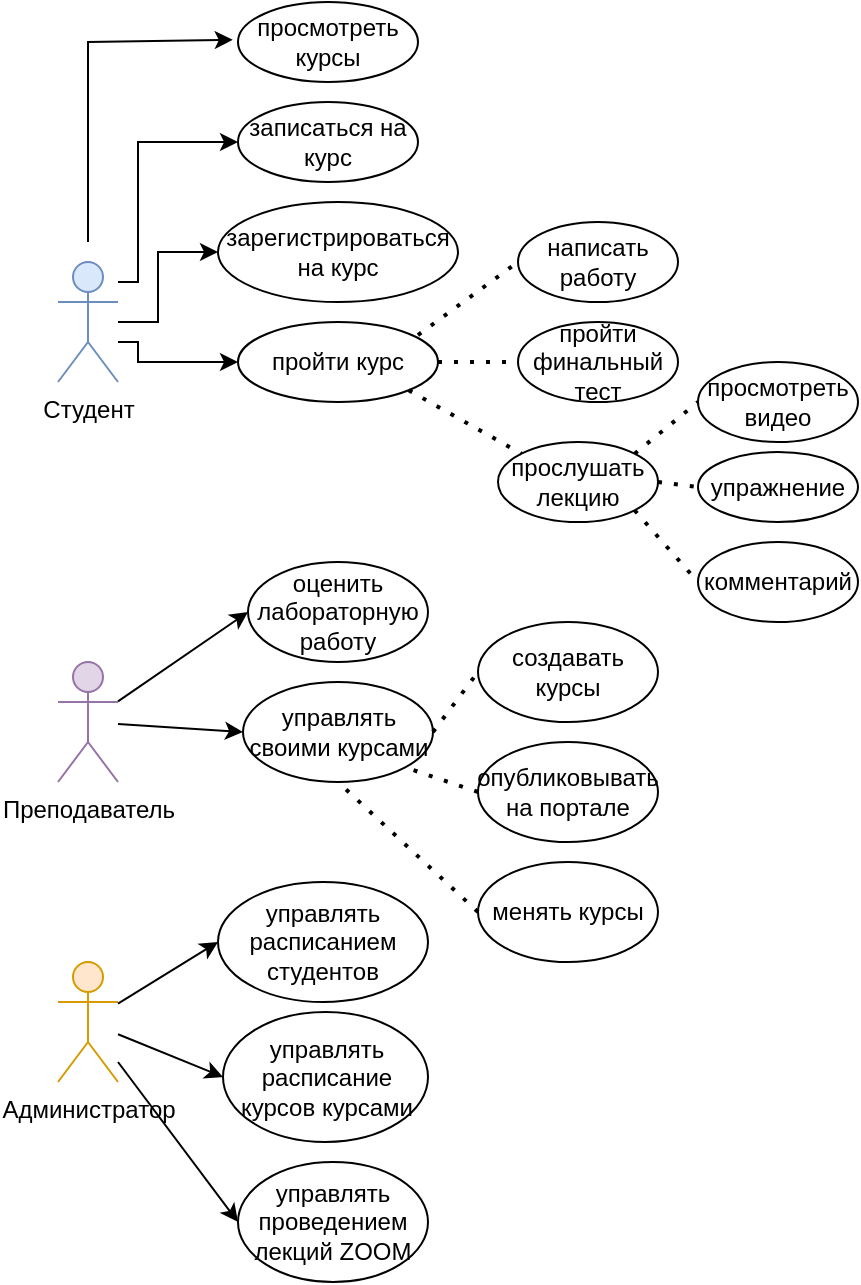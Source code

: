 <mxfile version="27.0.6">
  <diagram name="Page-1" id="VEjF-hhevNHBmqu4Ifw0">
    <mxGraphModel dx="1388" dy="613" grid="1" gridSize="10" guides="1" tooltips="1" connect="1" arrows="1" fold="1" page="1" pageScale="1" pageWidth="850" pageHeight="1100" math="0" shadow="0">
      <root>
        <mxCell id="0" />
        <mxCell id="1" parent="0" />
        <mxCell id="d9-vNrPwo5r6UpcI0n2--12" style="edgeStyle=orthogonalEdgeStyle;rounded=0;orthogonalLoop=1;jettySize=auto;html=1;entryX=0;entryY=0.5;entryDx=0;entryDy=0;" edge="1" parent="1" source="d9-vNrPwo5r6UpcI0n2--1" target="d9-vNrPwo5r6UpcI0n2--11">
          <mxGeometry relative="1" as="geometry">
            <Array as="points">
              <mxPoint x="90" y="160" />
              <mxPoint x="90" y="90" />
            </Array>
          </mxGeometry>
        </mxCell>
        <mxCell id="d9-vNrPwo5r6UpcI0n2--15" style="edgeStyle=orthogonalEdgeStyle;rounded=0;orthogonalLoop=1;jettySize=auto;html=1;entryX=0;entryY=0.5;entryDx=0;entryDy=0;" edge="1" parent="1" source="d9-vNrPwo5r6UpcI0n2--1" target="d9-vNrPwo5r6UpcI0n2--13">
          <mxGeometry relative="1" as="geometry">
            <Array as="points">
              <mxPoint x="100" y="180" />
              <mxPoint x="100" y="145" />
            </Array>
          </mxGeometry>
        </mxCell>
        <mxCell id="d9-vNrPwo5r6UpcI0n2--16" style="edgeStyle=orthogonalEdgeStyle;rounded=0;orthogonalLoop=1;jettySize=auto;html=1;entryX=0;entryY=0.5;entryDx=0;entryDy=0;" edge="1" parent="1" source="d9-vNrPwo5r6UpcI0n2--1" target="d9-vNrPwo5r6UpcI0n2--14">
          <mxGeometry relative="1" as="geometry">
            <Array as="points">
              <mxPoint x="90" y="190" />
              <mxPoint x="90" y="200" />
            </Array>
          </mxGeometry>
        </mxCell>
        <mxCell id="d9-vNrPwo5r6UpcI0n2--1" value="Студент&lt;div&gt;&lt;br&gt;&lt;/div&gt;" style="shape=umlActor;verticalLabelPosition=bottom;verticalAlign=top;html=1;outlineConnect=0;fillColor=#dae8fc;strokeColor=#6c8ebf;" vertex="1" parent="1">
          <mxGeometry x="50" y="150" width="30" height="60" as="geometry" />
        </mxCell>
        <mxCell id="d9-vNrPwo5r6UpcI0n2--2" value="просмотреть курсы" style="ellipse;whiteSpace=wrap;html=1;" vertex="1" parent="1">
          <mxGeometry x="140" y="20" width="90" height="40" as="geometry" />
        </mxCell>
        <mxCell id="d9-vNrPwo5r6UpcI0n2--4" value="" style="endArrow=classic;html=1;rounded=0;entryX=-0.029;entryY=0.472;entryDx=0;entryDy=0;entryPerimeter=0;" edge="1" parent="1" target="d9-vNrPwo5r6UpcI0n2--2">
          <mxGeometry width="50" height="50" relative="1" as="geometry">
            <mxPoint x="65" y="140" as="sourcePoint" />
            <mxPoint x="240" y="130" as="targetPoint" />
            <Array as="points">
              <mxPoint x="65" y="40" />
            </Array>
          </mxGeometry>
        </mxCell>
        <mxCell id="d9-vNrPwo5r6UpcI0n2--5" style="edgeStyle=orthogonalEdgeStyle;rounded=0;orthogonalLoop=1;jettySize=auto;html=1;exitX=0.5;exitY=1;exitDx=0;exitDy=0;" edge="1" parent="1" source="d9-vNrPwo5r6UpcI0n2--2" target="d9-vNrPwo5r6UpcI0n2--2">
          <mxGeometry relative="1" as="geometry" />
        </mxCell>
        <mxCell id="d9-vNrPwo5r6UpcI0n2--11" value="записаться на курс" style="ellipse;whiteSpace=wrap;html=1;" vertex="1" parent="1">
          <mxGeometry x="140" y="70" width="90" height="40" as="geometry" />
        </mxCell>
        <mxCell id="d9-vNrPwo5r6UpcI0n2--13" value="зарегистрироваться на курс" style="ellipse;whiteSpace=wrap;html=1;" vertex="1" parent="1">
          <mxGeometry x="130" y="120" width="120" height="50" as="geometry" />
        </mxCell>
        <mxCell id="d9-vNrPwo5r6UpcI0n2--14" value="пройти курс" style="ellipse;whiteSpace=wrap;html=1;" vertex="1" parent="1">
          <mxGeometry x="140" y="180" width="100" height="40" as="geometry" />
        </mxCell>
        <mxCell id="d9-vNrPwo5r6UpcI0n2--17" value="написать работу" style="ellipse;whiteSpace=wrap;html=1;" vertex="1" parent="1">
          <mxGeometry x="280" y="130" width="80" height="40" as="geometry" />
        </mxCell>
        <mxCell id="d9-vNrPwo5r6UpcI0n2--18" value="пройти финальный тест" style="ellipse;whiteSpace=wrap;html=1;" vertex="1" parent="1">
          <mxGeometry x="280" y="180" width="80" height="40" as="geometry" />
        </mxCell>
        <mxCell id="d9-vNrPwo5r6UpcI0n2--19" value="прослушать лекцию" style="ellipse;whiteSpace=wrap;html=1;" vertex="1" parent="1">
          <mxGeometry x="270" y="240" width="80" height="40" as="geometry" />
        </mxCell>
        <mxCell id="d9-vNrPwo5r6UpcI0n2--20" value="" style="endArrow=none;dashed=1;html=1;dashPattern=1 3;strokeWidth=2;rounded=0;entryX=0;entryY=0.5;entryDx=0;entryDy=0;exitX=0.9;exitY=0.163;exitDx=0;exitDy=0;exitPerimeter=0;" edge="1" parent="1" source="d9-vNrPwo5r6UpcI0n2--14" target="d9-vNrPwo5r6UpcI0n2--17">
          <mxGeometry width="50" height="50" relative="1" as="geometry">
            <mxPoint x="220" y="190" as="sourcePoint" />
            <mxPoint x="270" y="140" as="targetPoint" />
          </mxGeometry>
        </mxCell>
        <mxCell id="d9-vNrPwo5r6UpcI0n2--21" value="" style="endArrow=none;dashed=1;html=1;dashPattern=1 3;strokeWidth=2;rounded=0;exitX=1;exitY=0.5;exitDx=0;exitDy=0;entryX=0;entryY=0.5;entryDx=0;entryDy=0;" edge="1" parent="1" source="d9-vNrPwo5r6UpcI0n2--14" target="d9-vNrPwo5r6UpcI0n2--18">
          <mxGeometry width="50" height="50" relative="1" as="geometry">
            <mxPoint x="220" y="190" as="sourcePoint" />
            <mxPoint x="270" y="140" as="targetPoint" />
          </mxGeometry>
        </mxCell>
        <mxCell id="d9-vNrPwo5r6UpcI0n2--22" value="" style="endArrow=none;dashed=1;html=1;dashPattern=1 3;strokeWidth=2;rounded=0;exitX=1;exitY=1;exitDx=0;exitDy=0;entryX=0;entryY=0;entryDx=0;entryDy=0;" edge="1" parent="1" source="d9-vNrPwo5r6UpcI0n2--14" target="d9-vNrPwo5r6UpcI0n2--19">
          <mxGeometry width="50" height="50" relative="1" as="geometry">
            <mxPoint x="220" y="190" as="sourcePoint" />
            <mxPoint x="270" y="140" as="targetPoint" />
          </mxGeometry>
        </mxCell>
        <mxCell id="d9-vNrPwo5r6UpcI0n2--23" value="просмотреть видео" style="ellipse;whiteSpace=wrap;html=1;" vertex="1" parent="1">
          <mxGeometry x="370" y="200" width="80" height="40" as="geometry" />
        </mxCell>
        <mxCell id="d9-vNrPwo5r6UpcI0n2--24" value="упражнение" style="ellipse;whiteSpace=wrap;html=1;" vertex="1" parent="1">
          <mxGeometry x="370" y="245" width="80" height="35" as="geometry" />
        </mxCell>
        <mxCell id="d9-vNrPwo5r6UpcI0n2--25" value="комментарий" style="ellipse;whiteSpace=wrap;html=1;" vertex="1" parent="1">
          <mxGeometry x="370" y="290" width="80" height="40" as="geometry" />
        </mxCell>
        <mxCell id="d9-vNrPwo5r6UpcI0n2--27" value="" style="endArrow=none;dashed=1;html=1;dashPattern=1 3;strokeWidth=2;rounded=0;exitX=1;exitY=0;exitDx=0;exitDy=0;entryX=0;entryY=0.5;entryDx=0;entryDy=0;" edge="1" parent="1" source="d9-vNrPwo5r6UpcI0n2--19" target="d9-vNrPwo5r6UpcI0n2--23">
          <mxGeometry width="50" height="50" relative="1" as="geometry">
            <mxPoint x="220" y="230" as="sourcePoint" />
            <mxPoint x="270" y="180" as="targetPoint" />
          </mxGeometry>
        </mxCell>
        <mxCell id="d9-vNrPwo5r6UpcI0n2--28" value="" style="endArrow=none;dashed=1;html=1;dashPattern=1 3;strokeWidth=2;rounded=0;exitX=1;exitY=0.5;exitDx=0;exitDy=0;entryX=0;entryY=0.5;entryDx=0;entryDy=0;" edge="1" parent="1" source="d9-vNrPwo5r6UpcI0n2--19" target="d9-vNrPwo5r6UpcI0n2--24">
          <mxGeometry width="50" height="50" relative="1" as="geometry">
            <mxPoint x="220" y="230" as="sourcePoint" />
            <mxPoint x="270" y="180" as="targetPoint" />
          </mxGeometry>
        </mxCell>
        <mxCell id="d9-vNrPwo5r6UpcI0n2--29" value="" style="endArrow=none;dashed=1;html=1;dashPattern=1 3;strokeWidth=2;rounded=0;exitX=1;exitY=1;exitDx=0;exitDy=0;entryX=0;entryY=0.5;entryDx=0;entryDy=0;" edge="1" parent="1" source="d9-vNrPwo5r6UpcI0n2--19" target="d9-vNrPwo5r6UpcI0n2--25">
          <mxGeometry width="50" height="50" relative="1" as="geometry">
            <mxPoint x="220" y="230" as="sourcePoint" />
            <mxPoint x="270" y="180" as="targetPoint" />
          </mxGeometry>
        </mxCell>
        <mxCell id="d9-vNrPwo5r6UpcI0n2--31" value="Преподаватель&lt;div&gt;&lt;br&gt;&lt;/div&gt;" style="shape=umlActor;verticalLabelPosition=bottom;verticalAlign=top;html=1;outlineConnect=0;fillColor=#e1d5e7;strokeColor=#9673a6;" vertex="1" parent="1">
          <mxGeometry x="50" y="350" width="30" height="60" as="geometry" />
        </mxCell>
        <mxCell id="d9-vNrPwo5r6UpcI0n2--34" value="оценить лабораторную работу" style="ellipse;whiteSpace=wrap;html=1;" vertex="1" parent="1">
          <mxGeometry x="145" y="300" width="90" height="50" as="geometry" />
        </mxCell>
        <mxCell id="d9-vNrPwo5r6UpcI0n2--35" value="управлять своими курсами" style="ellipse;whiteSpace=wrap;html=1;" vertex="1" parent="1">
          <mxGeometry x="142.5" y="360" width="95" height="50" as="geometry" />
        </mxCell>
        <mxCell id="d9-vNrPwo5r6UpcI0n2--37" value="" style="endArrow=classic;html=1;rounded=0;entryX=0;entryY=0.5;entryDx=0;entryDy=0;" edge="1" parent="1" source="d9-vNrPwo5r6UpcI0n2--31" target="d9-vNrPwo5r6UpcI0n2--34">
          <mxGeometry width="50" height="50" relative="1" as="geometry">
            <mxPoint x="250" y="350" as="sourcePoint" />
            <mxPoint x="300" y="300" as="targetPoint" />
          </mxGeometry>
        </mxCell>
        <mxCell id="d9-vNrPwo5r6UpcI0n2--38" value="" style="endArrow=classic;html=1;rounded=0;entryX=0;entryY=0.5;entryDx=0;entryDy=0;" edge="1" parent="1" source="d9-vNrPwo5r6UpcI0n2--31" target="d9-vNrPwo5r6UpcI0n2--35">
          <mxGeometry width="50" height="50" relative="1" as="geometry">
            <mxPoint x="250" y="350" as="sourcePoint" />
            <mxPoint x="300" y="300" as="targetPoint" />
          </mxGeometry>
        </mxCell>
        <mxCell id="d9-vNrPwo5r6UpcI0n2--39" value="создавать курсы" style="ellipse;whiteSpace=wrap;html=1;" vertex="1" parent="1">
          <mxGeometry x="260" y="330" width="90" height="50" as="geometry" />
        </mxCell>
        <mxCell id="d9-vNrPwo5r6UpcI0n2--40" value="опубликовывать на портале" style="ellipse;whiteSpace=wrap;html=1;" vertex="1" parent="1">
          <mxGeometry x="260" y="390" width="90" height="50" as="geometry" />
        </mxCell>
        <mxCell id="d9-vNrPwo5r6UpcI0n2--41" value="менять курсы" style="ellipse;whiteSpace=wrap;html=1;" vertex="1" parent="1">
          <mxGeometry x="260" y="450" width="90" height="50" as="geometry" />
        </mxCell>
        <mxCell id="d9-vNrPwo5r6UpcI0n2--42" value="" style="endArrow=none;dashed=1;html=1;dashPattern=1 3;strokeWidth=2;rounded=0;exitX=1;exitY=0.5;exitDx=0;exitDy=0;entryX=0;entryY=0.5;entryDx=0;entryDy=0;" edge="1" parent="1" source="d9-vNrPwo5r6UpcI0n2--35" target="d9-vNrPwo5r6UpcI0n2--39">
          <mxGeometry width="50" height="50" relative="1" as="geometry">
            <mxPoint x="250" y="390" as="sourcePoint" />
            <mxPoint x="300" y="340" as="targetPoint" />
          </mxGeometry>
        </mxCell>
        <mxCell id="d9-vNrPwo5r6UpcI0n2--43" value="" style="endArrow=none;dashed=1;html=1;dashPattern=1 3;strokeWidth=2;rounded=0;entryX=1;entryY=1;entryDx=0;entryDy=0;exitX=0;exitY=0.5;exitDx=0;exitDy=0;" edge="1" parent="1" source="d9-vNrPwo5r6UpcI0n2--40" target="d9-vNrPwo5r6UpcI0n2--35">
          <mxGeometry width="50" height="50" relative="1" as="geometry">
            <mxPoint x="190" y="460" as="sourcePoint" />
            <mxPoint x="240" y="410" as="targetPoint" />
          </mxGeometry>
        </mxCell>
        <mxCell id="d9-vNrPwo5r6UpcI0n2--44" value="" style="endArrow=none;dashed=1;html=1;dashPattern=1 3;strokeWidth=2;rounded=0;entryX=0.5;entryY=1;entryDx=0;entryDy=0;exitX=0;exitY=0.5;exitDx=0;exitDy=0;" edge="1" parent="1" source="d9-vNrPwo5r6UpcI0n2--41" target="d9-vNrPwo5r6UpcI0n2--35">
          <mxGeometry width="50" height="50" relative="1" as="geometry">
            <mxPoint x="145" y="480" as="sourcePoint" />
            <mxPoint x="195" y="430" as="targetPoint" />
          </mxGeometry>
        </mxCell>
        <mxCell id="d9-vNrPwo5r6UpcI0n2--45" value="Администратор&lt;div&gt;&lt;br&gt;&lt;/div&gt;" style="shape=umlActor;verticalLabelPosition=bottom;verticalAlign=top;html=1;outlineConnect=0;fillColor=#ffe6cc;strokeColor=#d79b00;" vertex="1" parent="1">
          <mxGeometry x="50" y="500" width="30" height="60" as="geometry" />
        </mxCell>
        <mxCell id="d9-vNrPwo5r6UpcI0n2--46" value="управлять расписанием студентов" style="ellipse;whiteSpace=wrap;html=1;" vertex="1" parent="1">
          <mxGeometry x="130" y="460" width="105" height="60" as="geometry" />
        </mxCell>
        <mxCell id="d9-vNrPwo5r6UpcI0n2--47" value="управлять расписание курсов курсами" style="ellipse;whiteSpace=wrap;html=1;" vertex="1" parent="1">
          <mxGeometry x="132.5" y="525" width="102.5" height="65" as="geometry" />
        </mxCell>
        <mxCell id="d9-vNrPwo5r6UpcI0n2--48" value="управлять проведением лекций ZOOM" style="ellipse;whiteSpace=wrap;html=1;" vertex="1" parent="1">
          <mxGeometry x="140" y="600" width="95" height="60" as="geometry" />
        </mxCell>
        <mxCell id="d9-vNrPwo5r6UpcI0n2--49" value="" style="endArrow=classic;html=1;rounded=0;entryX=0;entryY=0.5;entryDx=0;entryDy=0;" edge="1" parent="1" source="d9-vNrPwo5r6UpcI0n2--45" target="d9-vNrPwo5r6UpcI0n2--46">
          <mxGeometry width="50" height="50" relative="1" as="geometry">
            <mxPoint x="250" y="490" as="sourcePoint" />
            <mxPoint x="300" y="440" as="targetPoint" />
          </mxGeometry>
        </mxCell>
        <mxCell id="d9-vNrPwo5r6UpcI0n2--50" value="" style="endArrow=classic;html=1;rounded=0;entryX=0;entryY=0.5;entryDx=0;entryDy=0;" edge="1" parent="1" source="d9-vNrPwo5r6UpcI0n2--45" target="d9-vNrPwo5r6UpcI0n2--47">
          <mxGeometry width="50" height="50" relative="1" as="geometry">
            <mxPoint x="250" y="490" as="sourcePoint" />
            <mxPoint x="300" y="440" as="targetPoint" />
          </mxGeometry>
        </mxCell>
        <mxCell id="d9-vNrPwo5r6UpcI0n2--51" value="" style="endArrow=classic;html=1;rounded=0;entryX=0;entryY=0.5;entryDx=0;entryDy=0;" edge="1" parent="1" source="d9-vNrPwo5r6UpcI0n2--45" target="d9-vNrPwo5r6UpcI0n2--48">
          <mxGeometry width="50" height="50" relative="1" as="geometry">
            <mxPoint x="250" y="490" as="sourcePoint" />
            <mxPoint x="300" y="440" as="targetPoint" />
          </mxGeometry>
        </mxCell>
      </root>
    </mxGraphModel>
  </diagram>
</mxfile>
